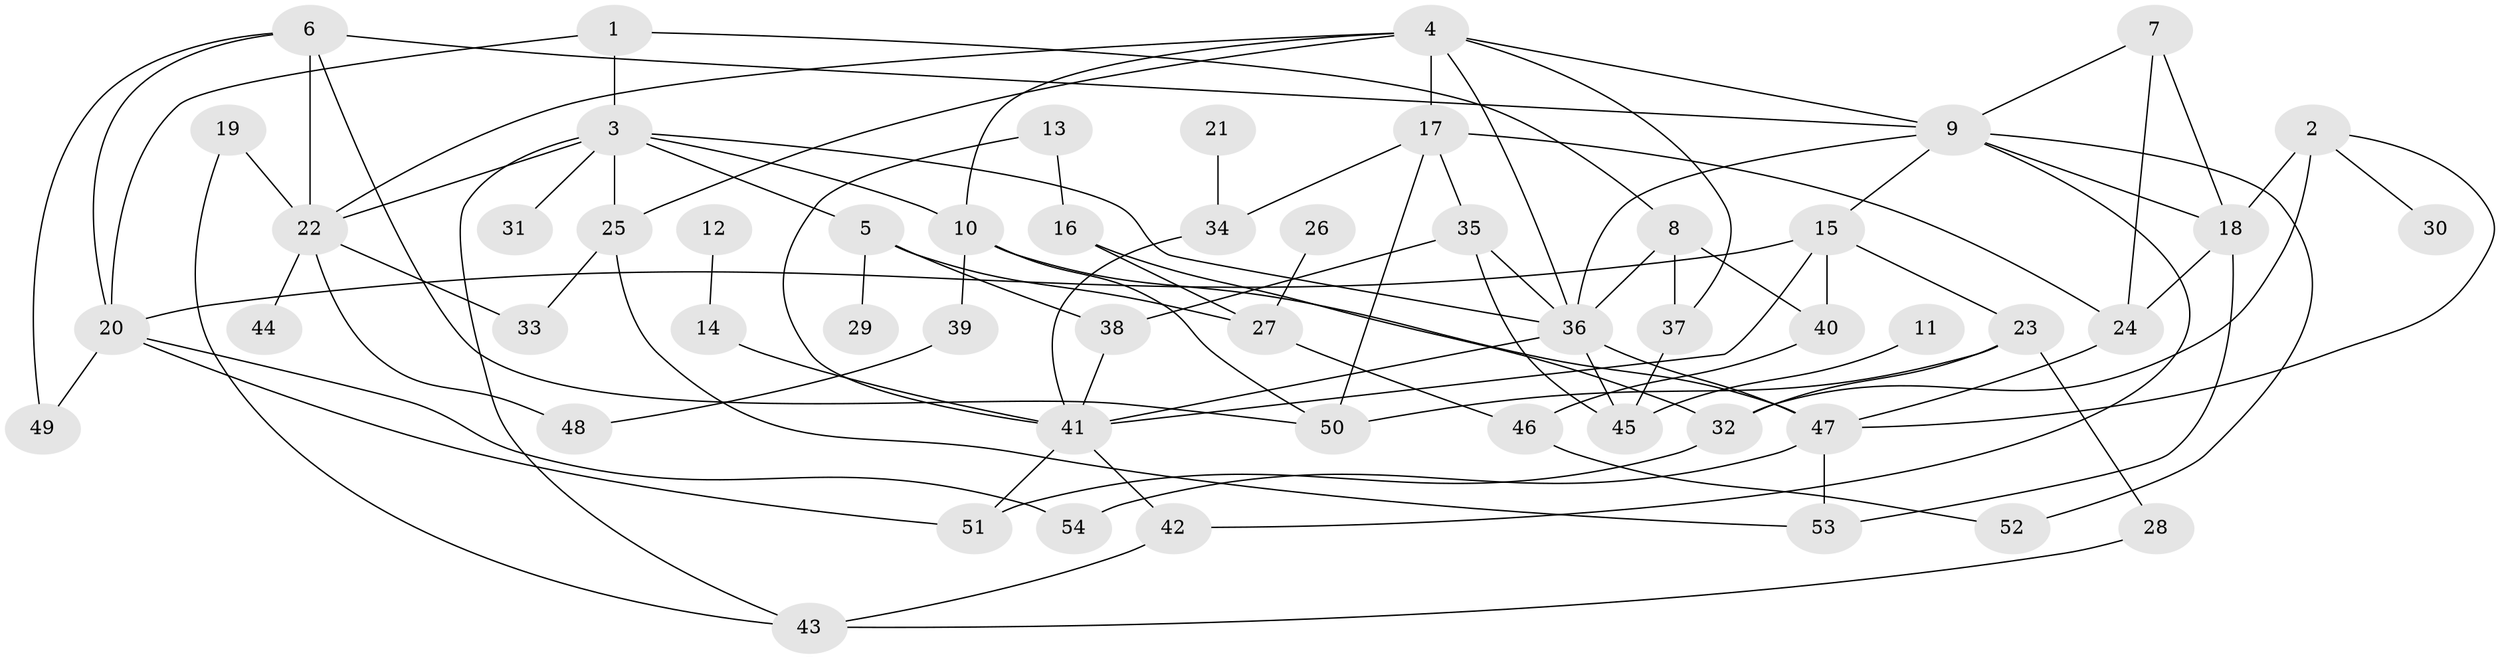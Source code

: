 // original degree distribution, {3: 0.205607476635514, 7: 0.009345794392523364, 9: 0.009345794392523364, 6: 0.028037383177570093, 8: 0.009345794392523364, 2: 0.24299065420560748, 1: 0.2523364485981308, 5: 0.06542056074766354, 4: 0.17757009345794392}
// Generated by graph-tools (version 1.1) at 2025/01/03/09/25 03:01:07]
// undirected, 54 vertices, 96 edges
graph export_dot {
graph [start="1"]
  node [color=gray90,style=filled];
  1;
  2;
  3;
  4;
  5;
  6;
  7;
  8;
  9;
  10;
  11;
  12;
  13;
  14;
  15;
  16;
  17;
  18;
  19;
  20;
  21;
  22;
  23;
  24;
  25;
  26;
  27;
  28;
  29;
  30;
  31;
  32;
  33;
  34;
  35;
  36;
  37;
  38;
  39;
  40;
  41;
  42;
  43;
  44;
  45;
  46;
  47;
  48;
  49;
  50;
  51;
  52;
  53;
  54;
  1 -- 3 [weight=1.0];
  1 -- 8 [weight=1.0];
  1 -- 20 [weight=1.0];
  2 -- 18 [weight=1.0];
  2 -- 30 [weight=1.0];
  2 -- 32 [weight=1.0];
  2 -- 47 [weight=1.0];
  3 -- 5 [weight=1.0];
  3 -- 10 [weight=1.0];
  3 -- 22 [weight=1.0];
  3 -- 25 [weight=1.0];
  3 -- 31 [weight=1.0];
  3 -- 36 [weight=1.0];
  3 -- 43 [weight=1.0];
  4 -- 9 [weight=1.0];
  4 -- 10 [weight=1.0];
  4 -- 17 [weight=1.0];
  4 -- 22 [weight=1.0];
  4 -- 25 [weight=1.0];
  4 -- 36 [weight=1.0];
  4 -- 37 [weight=1.0];
  5 -- 27 [weight=1.0];
  5 -- 29 [weight=1.0];
  5 -- 38 [weight=1.0];
  6 -- 9 [weight=1.0];
  6 -- 20 [weight=1.0];
  6 -- 22 [weight=1.0];
  6 -- 49 [weight=1.0];
  6 -- 50 [weight=1.0];
  7 -- 9 [weight=1.0];
  7 -- 18 [weight=1.0];
  7 -- 24 [weight=1.0];
  8 -- 36 [weight=1.0];
  8 -- 37 [weight=1.0];
  8 -- 40 [weight=1.0];
  9 -- 15 [weight=1.0];
  9 -- 18 [weight=1.0];
  9 -- 36 [weight=1.0];
  9 -- 42 [weight=1.0];
  9 -- 52 [weight=1.0];
  10 -- 39 [weight=1.0];
  10 -- 47 [weight=1.0];
  10 -- 50 [weight=1.0];
  11 -- 45 [weight=1.0];
  12 -- 14 [weight=1.0];
  13 -- 16 [weight=1.0];
  13 -- 41 [weight=1.0];
  14 -- 41 [weight=1.0];
  15 -- 20 [weight=1.0];
  15 -- 23 [weight=1.0];
  15 -- 40 [weight=1.0];
  15 -- 41 [weight=1.0];
  16 -- 27 [weight=1.0];
  16 -- 32 [weight=1.0];
  17 -- 24 [weight=1.0];
  17 -- 34 [weight=1.0];
  17 -- 35 [weight=1.0];
  17 -- 50 [weight=1.0];
  18 -- 24 [weight=1.0];
  18 -- 53 [weight=1.0];
  19 -- 22 [weight=1.0];
  19 -- 43 [weight=1.0];
  20 -- 49 [weight=1.0];
  20 -- 51 [weight=1.0];
  20 -- 54 [weight=1.0];
  21 -- 34 [weight=1.0];
  22 -- 33 [weight=1.0];
  22 -- 44 [weight=1.0];
  22 -- 48 [weight=1.0];
  23 -- 28 [weight=1.0];
  23 -- 32 [weight=1.0];
  23 -- 50 [weight=1.0];
  24 -- 47 [weight=1.0];
  25 -- 33 [weight=1.0];
  25 -- 53 [weight=1.0];
  26 -- 27 [weight=1.0];
  27 -- 46 [weight=1.0];
  28 -- 43 [weight=1.0];
  32 -- 51 [weight=1.0];
  34 -- 41 [weight=1.0];
  35 -- 36 [weight=1.0];
  35 -- 38 [weight=1.0];
  35 -- 45 [weight=1.0];
  36 -- 41 [weight=1.0];
  36 -- 45 [weight=1.0];
  36 -- 47 [weight=1.0];
  37 -- 45 [weight=1.0];
  38 -- 41 [weight=1.0];
  39 -- 48 [weight=1.0];
  40 -- 46 [weight=1.0];
  41 -- 42 [weight=1.0];
  41 -- 51 [weight=1.0];
  42 -- 43 [weight=1.0];
  46 -- 52 [weight=1.0];
  47 -- 53 [weight=1.0];
  47 -- 54 [weight=1.0];
}
